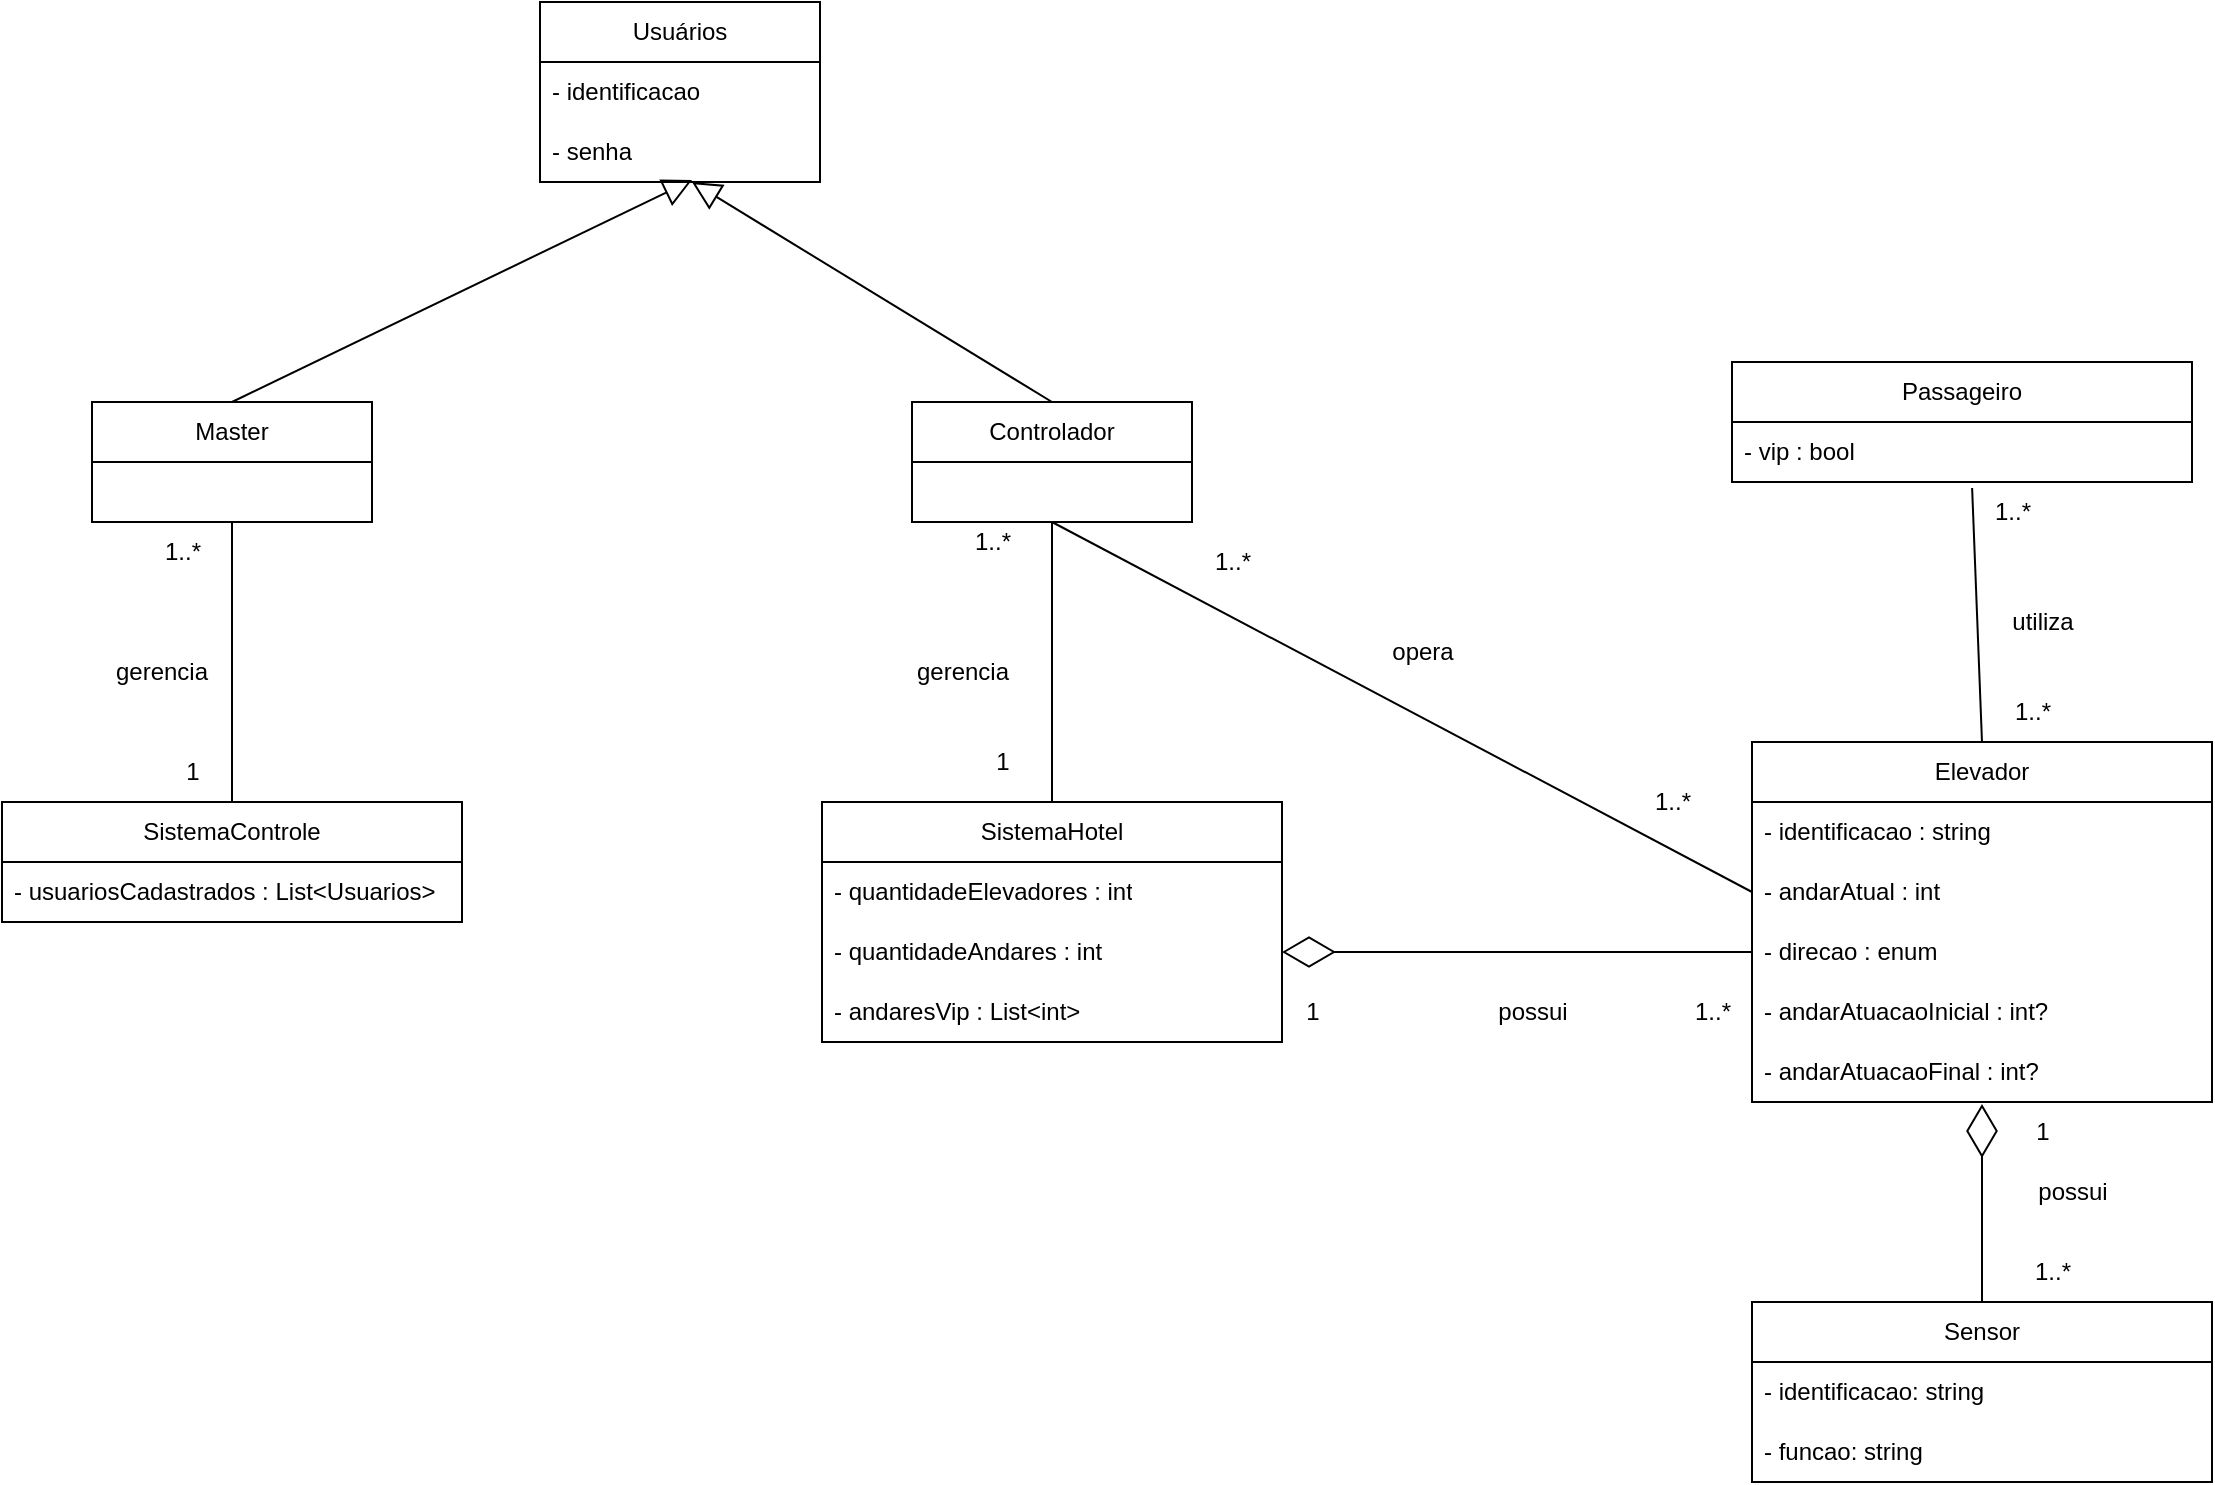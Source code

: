 <mxfile version="20.5.3" type="github">
  <diagram id="2a4X4FDHJ48TqofXrT-b" name="Página-1">
    <mxGraphModel dx="1625" dy="889" grid="1" gridSize="10" guides="1" tooltips="1" connect="1" arrows="1" fold="1" page="1" pageScale="1" pageWidth="827" pageHeight="1169" math="0" shadow="0">
      <root>
        <mxCell id="0" />
        <mxCell id="1" parent="0" />
        <mxCell id="II1HH66rv8eoUfID5aL9-6" value="Master" style="swimlane;fontStyle=0;childLayout=stackLayout;horizontal=1;startSize=30;horizontalStack=0;resizeParent=1;resizeParentMax=0;resizeLast=0;collapsible=1;marginBottom=0;whiteSpace=wrap;html=1;" parent="1" vertex="1">
          <mxGeometry x="120" y="240" width="140" height="60" as="geometry" />
        </mxCell>
        <mxCell id="II1HH66rv8eoUfID5aL9-10" value="Usuários" style="swimlane;fontStyle=0;childLayout=stackLayout;horizontal=1;startSize=30;horizontalStack=0;resizeParent=1;resizeParentMax=0;resizeLast=0;collapsible=1;marginBottom=0;whiteSpace=wrap;html=1;" parent="1" vertex="1">
          <mxGeometry x="344" y="40" width="140" height="90" as="geometry" />
        </mxCell>
        <mxCell id="II1HH66rv8eoUfID5aL9-11" value="- identificacao" style="text;strokeColor=none;fillColor=none;align=left;verticalAlign=middle;spacingLeft=4;spacingRight=4;overflow=hidden;points=[[0,0.5],[1,0.5]];portConstraint=eastwest;rotatable=0;whiteSpace=wrap;html=1;" parent="II1HH66rv8eoUfID5aL9-10" vertex="1">
          <mxGeometry y="30" width="140" height="30" as="geometry" />
        </mxCell>
        <mxCell id="II1HH66rv8eoUfID5aL9-12" value="- senha" style="text;strokeColor=none;fillColor=none;align=left;verticalAlign=middle;spacingLeft=4;spacingRight=4;overflow=hidden;points=[[0,0.5],[1,0.5]];portConstraint=eastwest;rotatable=0;whiteSpace=wrap;html=1;" parent="II1HH66rv8eoUfID5aL9-10" vertex="1">
          <mxGeometry y="60" width="140" height="30" as="geometry" />
        </mxCell>
        <mxCell id="II1HH66rv8eoUfID5aL9-14" value="Controlador" style="swimlane;fontStyle=0;childLayout=stackLayout;horizontal=1;startSize=30;horizontalStack=0;resizeParent=1;resizeParentMax=0;resizeLast=0;collapsible=1;marginBottom=0;whiteSpace=wrap;html=1;" parent="1" vertex="1">
          <mxGeometry x="530" y="240" width="140" height="60" as="geometry" />
        </mxCell>
        <mxCell id="II1HH66rv8eoUfID5aL9-17" value="SistemaControle" style="swimlane;fontStyle=0;childLayout=stackLayout;horizontal=1;startSize=30;horizontalStack=0;resizeParent=1;resizeParentMax=0;resizeLast=0;collapsible=1;marginBottom=0;whiteSpace=wrap;html=1;" parent="1" vertex="1">
          <mxGeometry x="75" y="440" width="230" height="60" as="geometry" />
        </mxCell>
        <mxCell id="II1HH66rv8eoUfID5aL9-19" value="- usuariosCadastrados : List&amp;lt;Usuarios&amp;gt;" style="text;strokeColor=none;fillColor=none;align=left;verticalAlign=middle;spacingLeft=4;spacingRight=4;overflow=hidden;points=[[0,0.5],[1,0.5]];portConstraint=eastwest;rotatable=0;whiteSpace=wrap;html=1;" parent="II1HH66rv8eoUfID5aL9-17" vertex="1">
          <mxGeometry y="30" width="230" height="30" as="geometry" />
        </mxCell>
        <mxCell id="II1HH66rv8eoUfID5aL9-18" value="" style="endArrow=none;html=1;rounded=0;entryX=0.5;entryY=1;entryDx=0;entryDy=0;exitX=0.5;exitY=0;exitDx=0;exitDy=0;" parent="1" source="II1HH66rv8eoUfID5aL9-17" target="II1HH66rv8eoUfID5aL9-6" edge="1">
          <mxGeometry width="50" height="50" relative="1" as="geometry">
            <mxPoint x="200" y="250" as="sourcePoint" />
            <mxPoint x="419.94" y="140.99" as="targetPoint" />
          </mxGeometry>
        </mxCell>
        <mxCell id="II1HH66rv8eoUfID5aL9-20" value="SistemaHotel" style="swimlane;fontStyle=0;childLayout=stackLayout;horizontal=1;startSize=30;horizontalStack=0;resizeParent=1;resizeParentMax=0;resizeLast=0;collapsible=1;marginBottom=0;whiteSpace=wrap;html=1;" parent="1" vertex="1">
          <mxGeometry x="485" y="440" width="230" height="120" as="geometry" />
        </mxCell>
        <mxCell id="II1HH66rv8eoUfID5aL9-21" value="- quantidadeElevadores : int" style="text;strokeColor=none;fillColor=none;align=left;verticalAlign=middle;spacingLeft=4;spacingRight=4;overflow=hidden;points=[[0,0.5],[1,0.5]];portConstraint=eastwest;rotatable=0;whiteSpace=wrap;html=1;" parent="II1HH66rv8eoUfID5aL9-20" vertex="1">
          <mxGeometry y="30" width="230" height="30" as="geometry" />
        </mxCell>
        <mxCell id="II1HH66rv8eoUfID5aL9-23" value="- quantidadeAndares : int" style="text;strokeColor=none;fillColor=none;align=left;verticalAlign=middle;spacingLeft=4;spacingRight=4;overflow=hidden;points=[[0,0.5],[1,0.5]];portConstraint=eastwest;rotatable=0;whiteSpace=wrap;html=1;" parent="II1HH66rv8eoUfID5aL9-20" vertex="1">
          <mxGeometry y="60" width="230" height="30" as="geometry" />
        </mxCell>
        <mxCell id="II1HH66rv8eoUfID5aL9-24" value="- andaresVip : List&amp;lt;int&amp;gt;" style="text;strokeColor=none;fillColor=none;align=left;verticalAlign=middle;spacingLeft=4;spacingRight=4;overflow=hidden;points=[[0,0.5],[1,0.5]];portConstraint=eastwest;rotatable=0;whiteSpace=wrap;html=1;" parent="II1HH66rv8eoUfID5aL9-20" vertex="1">
          <mxGeometry y="90" width="230" height="30" as="geometry" />
        </mxCell>
        <mxCell id="II1HH66rv8eoUfID5aL9-22" value="" style="endArrow=none;html=1;rounded=0;" parent="1" edge="1">
          <mxGeometry width="50" height="50" relative="1" as="geometry">
            <mxPoint x="600" y="440" as="sourcePoint" />
            <mxPoint x="600" y="300" as="targetPoint" />
          </mxGeometry>
        </mxCell>
        <mxCell id="II1HH66rv8eoUfID5aL9-25" value="Elevador" style="swimlane;fontStyle=0;childLayout=stackLayout;horizontal=1;startSize=30;horizontalStack=0;resizeParent=1;resizeParentMax=0;resizeLast=0;collapsible=1;marginBottom=0;whiteSpace=wrap;html=1;" parent="1" vertex="1">
          <mxGeometry x="950" y="410" width="230" height="180" as="geometry" />
        </mxCell>
        <mxCell id="II1HH66rv8eoUfID5aL9-26" value="- identificacao : string" style="text;strokeColor=none;fillColor=none;align=left;verticalAlign=middle;spacingLeft=4;spacingRight=4;overflow=hidden;points=[[0,0.5],[1,0.5]];portConstraint=eastwest;rotatable=0;whiteSpace=wrap;html=1;" parent="II1HH66rv8eoUfID5aL9-25" vertex="1">
          <mxGeometry y="30" width="230" height="30" as="geometry" />
        </mxCell>
        <mxCell id="II1HH66rv8eoUfID5aL9-27" value="- andarAtual : int" style="text;strokeColor=none;fillColor=none;align=left;verticalAlign=middle;spacingLeft=4;spacingRight=4;overflow=hidden;points=[[0,0.5],[1,0.5]];portConstraint=eastwest;rotatable=0;whiteSpace=wrap;html=1;" parent="II1HH66rv8eoUfID5aL9-25" vertex="1">
          <mxGeometry y="60" width="230" height="30" as="geometry" />
        </mxCell>
        <mxCell id="II1HH66rv8eoUfID5aL9-29" value="- direcao : enum" style="text;strokeColor=none;fillColor=none;align=left;verticalAlign=middle;spacingLeft=4;spacingRight=4;overflow=hidden;points=[[0,0.5],[1,0.5]];portConstraint=eastwest;rotatable=0;whiteSpace=wrap;html=1;" parent="II1HH66rv8eoUfID5aL9-25" vertex="1">
          <mxGeometry y="90" width="230" height="30" as="geometry" />
        </mxCell>
        <mxCell id="II1HH66rv8eoUfID5aL9-28" value="- andarAtuacaoInicial : int?" style="text;strokeColor=none;fillColor=none;align=left;verticalAlign=middle;spacingLeft=4;spacingRight=4;overflow=hidden;points=[[0,0.5],[1,0.5]];portConstraint=eastwest;rotatable=0;whiteSpace=wrap;html=1;" parent="II1HH66rv8eoUfID5aL9-25" vertex="1">
          <mxGeometry y="120" width="230" height="30" as="geometry" />
        </mxCell>
        <mxCell id="II1HH66rv8eoUfID5aL9-30" value="- andarAtuacaoFinal : int?" style="text;strokeColor=none;fillColor=none;align=left;verticalAlign=middle;spacingLeft=4;spacingRight=4;overflow=hidden;points=[[0,0.5],[1,0.5]];portConstraint=eastwest;rotatable=0;whiteSpace=wrap;html=1;" parent="II1HH66rv8eoUfID5aL9-25" vertex="1">
          <mxGeometry y="150" width="230" height="30" as="geometry" />
        </mxCell>
        <mxCell id="II1HH66rv8eoUfID5aL9-31" value="Passageiro" style="swimlane;fontStyle=0;childLayout=stackLayout;horizontal=1;startSize=30;horizontalStack=0;resizeParent=1;resizeParentMax=0;resizeLast=0;collapsible=1;marginBottom=0;whiteSpace=wrap;html=1;" parent="1" vertex="1">
          <mxGeometry x="940" y="220" width="230" height="60" as="geometry" />
        </mxCell>
        <mxCell id="II1HH66rv8eoUfID5aL9-36" value="- vip : bool" style="text;strokeColor=none;fillColor=none;align=left;verticalAlign=middle;spacingLeft=4;spacingRight=4;overflow=hidden;points=[[0,0.5],[1,0.5]];portConstraint=eastwest;rotatable=0;whiteSpace=wrap;html=1;" parent="II1HH66rv8eoUfID5aL9-31" vertex="1">
          <mxGeometry y="30" width="230" height="30" as="geometry" />
        </mxCell>
        <mxCell id="II1HH66rv8eoUfID5aL9-37" value="" style="endArrow=block;endFill=0;endSize=12;html=1;rounded=0;exitX=0.5;exitY=0;exitDx=0;exitDy=0;entryX=0.543;entryY=0.967;entryDx=0;entryDy=0;entryPerimeter=0;" parent="1" source="II1HH66rv8eoUfID5aL9-6" target="II1HH66rv8eoUfID5aL9-12" edge="1">
          <mxGeometry width="160" relative="1" as="geometry">
            <mxPoint x="610" y="430" as="sourcePoint" />
            <mxPoint x="770" y="430" as="targetPoint" />
          </mxGeometry>
        </mxCell>
        <mxCell id="II1HH66rv8eoUfID5aL9-38" value="" style="endArrow=block;endFill=0;endSize=12;html=1;rounded=0;exitX=0.5;exitY=0;exitDx=0;exitDy=0;" parent="1" source="II1HH66rv8eoUfID5aL9-14" edge="1">
          <mxGeometry width="160" relative="1" as="geometry">
            <mxPoint x="200" y="250" as="sourcePoint" />
            <mxPoint x="420" y="130" as="targetPoint" />
          </mxGeometry>
        </mxCell>
        <mxCell id="II1HH66rv8eoUfID5aL9-41" value="" style="endArrow=diamondThin;endFill=0;endSize=24;html=1;rounded=0;exitX=0;exitY=0.5;exitDx=0;exitDy=0;entryX=1;entryY=0.5;entryDx=0;entryDy=0;" parent="1" source="II1HH66rv8eoUfID5aL9-29" target="II1HH66rv8eoUfID5aL9-23" edge="1">
          <mxGeometry width="160" relative="1" as="geometry">
            <mxPoint x="610" y="470" as="sourcePoint" />
            <mxPoint x="770" y="470" as="targetPoint" />
          </mxGeometry>
        </mxCell>
        <mxCell id="II1HH66rv8eoUfID5aL9-42" value="" style="endArrow=none;html=1;rounded=0;entryX=0.522;entryY=1.1;entryDx=0;entryDy=0;entryPerimeter=0;exitX=0.5;exitY=0;exitDx=0;exitDy=0;" parent="1" source="II1HH66rv8eoUfID5aL9-25" target="II1HH66rv8eoUfID5aL9-36" edge="1">
          <mxGeometry width="50" height="50" relative="1" as="geometry">
            <mxPoint x="1050" y="450" as="sourcePoint" />
            <mxPoint x="1050" y="310" as="targetPoint" />
          </mxGeometry>
        </mxCell>
        <mxCell id="II1HH66rv8eoUfID5aL9-43" value="" style="endArrow=none;html=1;rounded=0;exitX=0;exitY=0.5;exitDx=0;exitDy=0;" parent="1" source="II1HH66rv8eoUfID5aL9-27" edge="1">
          <mxGeometry width="50" height="50" relative="1" as="geometry">
            <mxPoint x="610" y="450" as="sourcePoint" />
            <mxPoint x="600" y="300" as="targetPoint" />
          </mxGeometry>
        </mxCell>
        <mxCell id="II1HH66rv8eoUfID5aL9-44" value="gerencia" style="text;html=1;strokeColor=none;fillColor=none;align=center;verticalAlign=middle;whiteSpace=wrap;rounded=0;" parent="1" vertex="1">
          <mxGeometry x="125" y="360" width="60" height="30" as="geometry" />
        </mxCell>
        <mxCell id="II1HH66rv8eoUfID5aL9-45" value="1..*" style="text;html=1;align=center;verticalAlign=middle;resizable=0;points=[];autosize=1;strokeColor=none;fillColor=none;" parent="1" vertex="1">
          <mxGeometry x="145" y="300" width="40" height="30" as="geometry" />
        </mxCell>
        <mxCell id="II1HH66rv8eoUfID5aL9-46" value="1" style="text;html=1;align=center;verticalAlign=middle;resizable=0;points=[];autosize=1;strokeColor=none;fillColor=none;" parent="1" vertex="1">
          <mxGeometry x="155" y="410" width="30" height="30" as="geometry" />
        </mxCell>
        <mxCell id="II1HH66rv8eoUfID5aL9-47" value="gerencia" style="text;html=1;align=center;verticalAlign=middle;resizable=0;points=[];autosize=1;strokeColor=none;fillColor=none;" parent="1" vertex="1">
          <mxGeometry x="520" y="360" width="70" height="30" as="geometry" />
        </mxCell>
        <mxCell id="II1HH66rv8eoUfID5aL9-48" value="1..*" style="text;html=1;align=center;verticalAlign=middle;resizable=0;points=[];autosize=1;strokeColor=none;fillColor=none;" parent="1" vertex="1">
          <mxGeometry x="550" y="295" width="40" height="30" as="geometry" />
        </mxCell>
        <mxCell id="II1HH66rv8eoUfID5aL9-49" value="1" style="text;html=1;align=center;verticalAlign=middle;resizable=0;points=[];autosize=1;strokeColor=none;fillColor=none;" parent="1" vertex="1">
          <mxGeometry x="560" y="405" width="30" height="30" as="geometry" />
        </mxCell>
        <mxCell id="II1HH66rv8eoUfID5aL9-50" value="possui" style="text;html=1;align=center;verticalAlign=middle;resizable=0;points=[];autosize=1;strokeColor=none;fillColor=none;" parent="1" vertex="1">
          <mxGeometry x="810" y="530" width="60" height="30" as="geometry" />
        </mxCell>
        <mxCell id="II1HH66rv8eoUfID5aL9-51" value="1" style="text;html=1;align=center;verticalAlign=middle;resizable=0;points=[];autosize=1;strokeColor=none;fillColor=none;" parent="1" vertex="1">
          <mxGeometry x="715" y="530" width="30" height="30" as="geometry" />
        </mxCell>
        <mxCell id="II1HH66rv8eoUfID5aL9-52" value="1..*" style="text;html=1;align=center;verticalAlign=middle;resizable=0;points=[];autosize=1;strokeColor=none;fillColor=none;" parent="1" vertex="1">
          <mxGeometry x="910" y="530" width="40" height="30" as="geometry" />
        </mxCell>
        <mxCell id="II1HH66rv8eoUfID5aL9-53" value="opera" style="text;html=1;align=center;verticalAlign=middle;resizable=0;points=[];autosize=1;strokeColor=none;fillColor=none;" parent="1" vertex="1">
          <mxGeometry x="760" y="350" width="50" height="30" as="geometry" />
        </mxCell>
        <mxCell id="II1HH66rv8eoUfID5aL9-54" value="1..*" style="text;html=1;align=center;verticalAlign=middle;resizable=0;points=[];autosize=1;strokeColor=none;fillColor=none;" parent="1" vertex="1">
          <mxGeometry x="670" y="305" width="40" height="30" as="geometry" />
        </mxCell>
        <mxCell id="II1HH66rv8eoUfID5aL9-55" value="1..*" style="text;html=1;align=center;verticalAlign=middle;resizable=0;points=[];autosize=1;strokeColor=none;fillColor=none;" parent="1" vertex="1">
          <mxGeometry x="890" y="425" width="40" height="30" as="geometry" />
        </mxCell>
        <mxCell id="II1HH66rv8eoUfID5aL9-56" value="utiliza" style="text;html=1;align=center;verticalAlign=middle;resizable=0;points=[];autosize=1;strokeColor=none;fillColor=none;" parent="1" vertex="1">
          <mxGeometry x="1070" y="335" width="50" height="30" as="geometry" />
        </mxCell>
        <mxCell id="II1HH66rv8eoUfID5aL9-57" value="1..*" style="text;html=1;align=center;verticalAlign=middle;resizable=0;points=[];autosize=1;strokeColor=none;fillColor=none;" parent="1" vertex="1">
          <mxGeometry x="1060" y="280" width="40" height="30" as="geometry" />
        </mxCell>
        <mxCell id="II1HH66rv8eoUfID5aL9-58" value="1..*" style="text;html=1;align=center;verticalAlign=middle;resizable=0;points=[];autosize=1;strokeColor=none;fillColor=none;" parent="1" vertex="1">
          <mxGeometry x="1070" y="380" width="40" height="30" as="geometry" />
        </mxCell>
        <mxCell id="ec9kp8JzmFysffg_Vwye-2" value="Sensor" style="swimlane;fontStyle=0;childLayout=stackLayout;horizontal=1;startSize=30;horizontalStack=0;resizeParent=1;resizeParentMax=0;resizeLast=0;collapsible=1;marginBottom=0;whiteSpace=wrap;html=1;" vertex="1" parent="1">
          <mxGeometry x="950" y="690" width="230" height="90" as="geometry" />
        </mxCell>
        <mxCell id="ec9kp8JzmFysffg_Vwye-3" value="- identificacao: string" style="text;strokeColor=none;fillColor=none;align=left;verticalAlign=middle;spacingLeft=4;spacingRight=4;overflow=hidden;points=[[0,0.5],[1,0.5]];portConstraint=eastwest;rotatable=0;whiteSpace=wrap;html=1;" vertex="1" parent="ec9kp8JzmFysffg_Vwye-2">
          <mxGeometry y="30" width="230" height="30" as="geometry" />
        </mxCell>
        <mxCell id="ec9kp8JzmFysffg_Vwye-8" value="- funcao: string" style="text;strokeColor=none;fillColor=none;align=left;verticalAlign=middle;spacingLeft=4;spacingRight=4;overflow=hidden;points=[[0,0.5],[1,0.5]];portConstraint=eastwest;rotatable=0;whiteSpace=wrap;html=1;" vertex="1" parent="ec9kp8JzmFysffg_Vwye-2">
          <mxGeometry y="60" width="230" height="30" as="geometry" />
        </mxCell>
        <mxCell id="ec9kp8JzmFysffg_Vwye-4" value="" style="endArrow=diamondThin;endFill=0;endSize=24;html=1;rounded=0;exitX=0.5;exitY=0;exitDx=0;exitDy=0;entryX=0.5;entryY=1.033;entryDx=0;entryDy=0;entryPerimeter=0;" edge="1" parent="1" source="ec9kp8JzmFysffg_Vwye-2" target="II1HH66rv8eoUfID5aL9-30">
          <mxGeometry width="160" relative="1" as="geometry">
            <mxPoint x="930" y="670" as="sourcePoint" />
            <mxPoint x="695" y="670" as="targetPoint" />
          </mxGeometry>
        </mxCell>
        <mxCell id="ec9kp8JzmFysffg_Vwye-5" value="1" style="text;html=1;align=center;verticalAlign=middle;resizable=0;points=[];autosize=1;strokeColor=none;fillColor=none;" vertex="1" parent="1">
          <mxGeometry x="1080" y="590" width="30" height="30" as="geometry" />
        </mxCell>
        <mxCell id="ec9kp8JzmFysffg_Vwye-6" value="possui" style="text;html=1;align=center;verticalAlign=middle;resizable=0;points=[];autosize=1;strokeColor=none;fillColor=none;" vertex="1" parent="1">
          <mxGeometry x="1080" y="620" width="60" height="30" as="geometry" />
        </mxCell>
        <mxCell id="ec9kp8JzmFysffg_Vwye-7" value="1..*" style="text;html=1;align=center;verticalAlign=middle;resizable=0;points=[];autosize=1;strokeColor=none;fillColor=none;" vertex="1" parent="1">
          <mxGeometry x="1080" y="660" width="40" height="30" as="geometry" />
        </mxCell>
      </root>
    </mxGraphModel>
  </diagram>
</mxfile>
